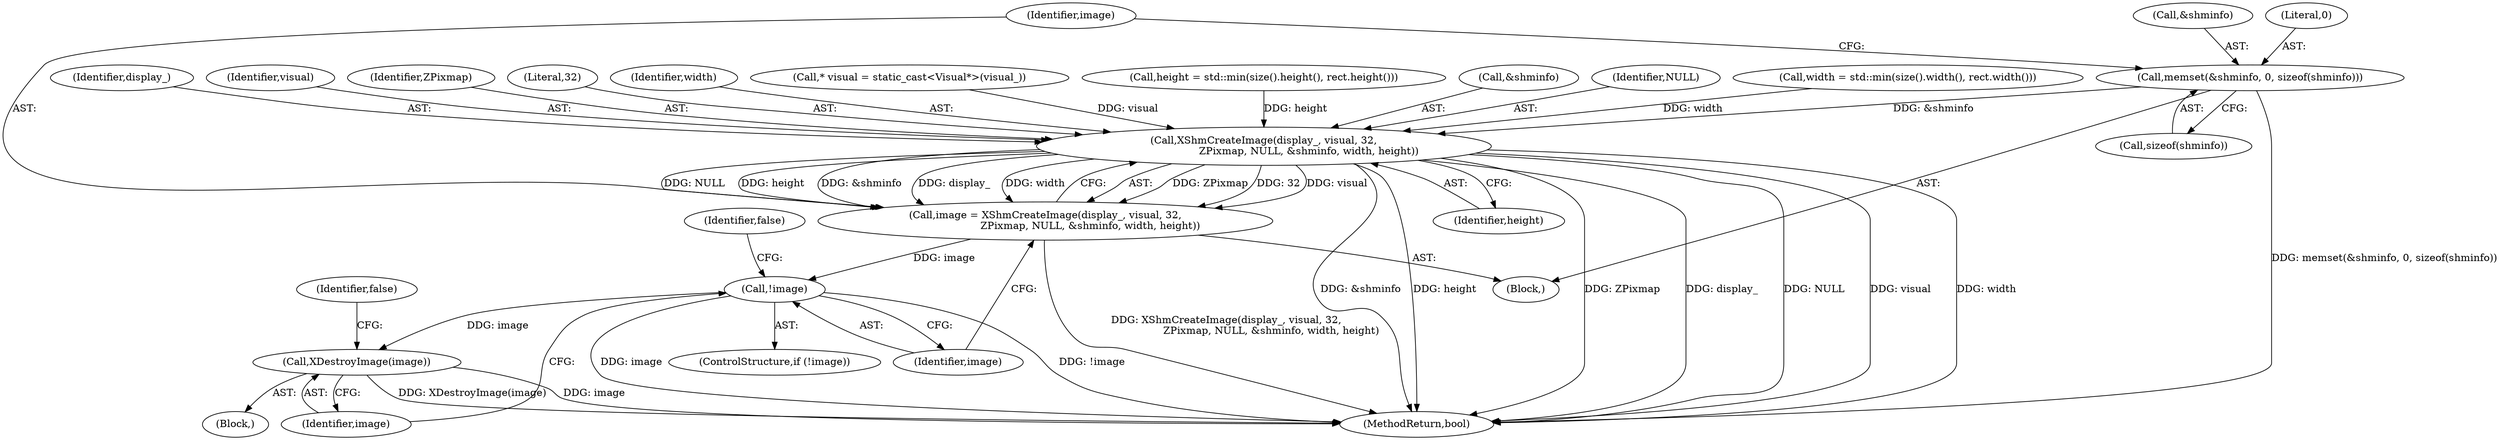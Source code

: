 digraph "0_Chrome_0bd1a6ddb5fb23dfea3e72d60e5e8df4cf5826bc@API" {
"1000141" [label="(Call,memset(&shminfo, 0, sizeof(shminfo)))"];
"1000149" [label="(Call,XShmCreateImage(display_, visual, 32,\n                            ZPixmap, NULL, &shminfo, width, height))"];
"1000147" [label="(Call,image = XShmCreateImage(display_, visual, 32,\n                            ZPixmap, NULL, &shminfo, width, height))"];
"1000160" [label="(Call,!image)"];
"1000166" [label="(Call,XDestroyImage(image))"];
"1000150" [label="(Identifier,display_)"];
"1000141" [label="(Call,memset(&shminfo, 0, sizeof(shminfo)))"];
"1000149" [label="(Call,XShmCreateImage(display_, visual, 32,\n                            ZPixmap, NULL, &shminfo, width, height))"];
"1000151" [label="(Identifier,visual)"];
"1000147" [label="(Call,image = XShmCreateImage(display_, visual, 32,\n                            ZPixmap, NULL, &shminfo, width, height))"];
"1000153" [label="(Identifier,ZPixmap)"];
"1000160" [label="(Call,!image)"];
"1000167" [label="(Identifier,image)"];
"1000165" [label="(Block,)"];
"1000164" [label="(Identifier,false)"];
"1000152" [label="(Literal,32)"];
"1000157" [label="(Identifier,width)"];
"1000159" [label="(ControlStructure,if (!image))"];
"1000161" [label="(Identifier,image)"];
"1000136" [label="(Call,* visual = static_cast<Visual*>(visual_))"];
"1000166" [label="(Call,XDestroyImage(image))"];
"1000378" [label="(MethodReturn,bool)"];
"1000148" [label="(Identifier,image)"];
"1000123" [label="(Call,height = std::min(size().height(), rect.height()))"];
"1000155" [label="(Call,&shminfo)"];
"1000158" [label="(Identifier,height)"];
"1000134" [label="(Block,)"];
"1000145" [label="(Call,sizeof(shminfo))"];
"1000154" [label="(Identifier,NULL)"];
"1000169" [label="(Identifier,false)"];
"1000142" [label="(Call,&shminfo)"];
"1000117" [label="(Call,width = std::min(size().width(), rect.width()))"];
"1000144" [label="(Literal,0)"];
"1000141" -> "1000134"  [label="AST: "];
"1000141" -> "1000145"  [label="CFG: "];
"1000142" -> "1000141"  [label="AST: "];
"1000144" -> "1000141"  [label="AST: "];
"1000145" -> "1000141"  [label="AST: "];
"1000148" -> "1000141"  [label="CFG: "];
"1000141" -> "1000378"  [label="DDG: memset(&shminfo, 0, sizeof(shminfo))"];
"1000141" -> "1000149"  [label="DDG: &shminfo"];
"1000149" -> "1000147"  [label="AST: "];
"1000149" -> "1000158"  [label="CFG: "];
"1000150" -> "1000149"  [label="AST: "];
"1000151" -> "1000149"  [label="AST: "];
"1000152" -> "1000149"  [label="AST: "];
"1000153" -> "1000149"  [label="AST: "];
"1000154" -> "1000149"  [label="AST: "];
"1000155" -> "1000149"  [label="AST: "];
"1000157" -> "1000149"  [label="AST: "];
"1000158" -> "1000149"  [label="AST: "];
"1000147" -> "1000149"  [label="CFG: "];
"1000149" -> "1000378"  [label="DDG: NULL"];
"1000149" -> "1000378"  [label="DDG: visual"];
"1000149" -> "1000378"  [label="DDG: width"];
"1000149" -> "1000378"  [label="DDG: &shminfo"];
"1000149" -> "1000378"  [label="DDG: height"];
"1000149" -> "1000378"  [label="DDG: ZPixmap"];
"1000149" -> "1000378"  [label="DDG: display_"];
"1000149" -> "1000147"  [label="DDG: ZPixmap"];
"1000149" -> "1000147"  [label="DDG: 32"];
"1000149" -> "1000147"  [label="DDG: visual"];
"1000149" -> "1000147"  [label="DDG: NULL"];
"1000149" -> "1000147"  [label="DDG: height"];
"1000149" -> "1000147"  [label="DDG: &shminfo"];
"1000149" -> "1000147"  [label="DDG: display_"];
"1000149" -> "1000147"  [label="DDG: width"];
"1000136" -> "1000149"  [label="DDG: visual"];
"1000117" -> "1000149"  [label="DDG: width"];
"1000123" -> "1000149"  [label="DDG: height"];
"1000147" -> "1000134"  [label="AST: "];
"1000148" -> "1000147"  [label="AST: "];
"1000161" -> "1000147"  [label="CFG: "];
"1000147" -> "1000378"  [label="DDG: XShmCreateImage(display_, visual, 32,\n                            ZPixmap, NULL, &shminfo, width, height)"];
"1000147" -> "1000160"  [label="DDG: image"];
"1000160" -> "1000159"  [label="AST: "];
"1000160" -> "1000161"  [label="CFG: "];
"1000161" -> "1000160"  [label="AST: "];
"1000164" -> "1000160"  [label="CFG: "];
"1000167" -> "1000160"  [label="CFG: "];
"1000160" -> "1000378"  [label="DDG: !image"];
"1000160" -> "1000378"  [label="DDG: image"];
"1000160" -> "1000166"  [label="DDG: image"];
"1000166" -> "1000165"  [label="AST: "];
"1000166" -> "1000167"  [label="CFG: "];
"1000167" -> "1000166"  [label="AST: "];
"1000169" -> "1000166"  [label="CFG: "];
"1000166" -> "1000378"  [label="DDG: XDestroyImage(image)"];
"1000166" -> "1000378"  [label="DDG: image"];
}
